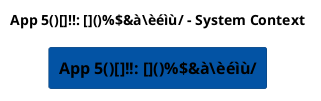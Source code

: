 @startuml
set separator none
title App 5()[]!!: []()%$&à\èéìù/ - System Context

top to bottom direction

!include <C4/C4>
!include <C4/C4_Context>

AddElementTag("Software System", $bgColor="#0353a4", $borderColor="#023a72", $fontColor="#000000", $sprite="", $shadowing="", $borderStyle="solid")

System(App5àèéìù, "App 5()[]!!: []()%$&à\èéìù/", $descr="", $tags="Software System", $link="")


hide stereotypes
@enduml
